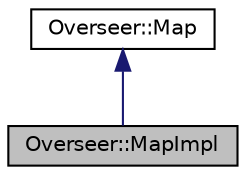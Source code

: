 digraph "Overseer::MapImpl"
{
  edge [fontname="Helvetica",fontsize="10",labelfontname="Helvetica",labelfontsize="10"];
  node [fontname="Helvetica",fontsize="10",shape=record];
  Node1 [label="Overseer::MapImpl",height=0.2,width=0.4,color="black", fillcolor="grey75", style="filled", fontcolor="black"];
  Node2 -> Node1 [dir="back",color="midnightblue",fontsize="10",style="solid"];
  Node2 [label="Overseer::Map",height=0.2,width=0.4,color="black", fillcolor="white", style="filled",URL="$classOverseer_1_1Map.html",tooltip="is the overseer map that holds the most \"important\" functionality for a outside user. "];
}
